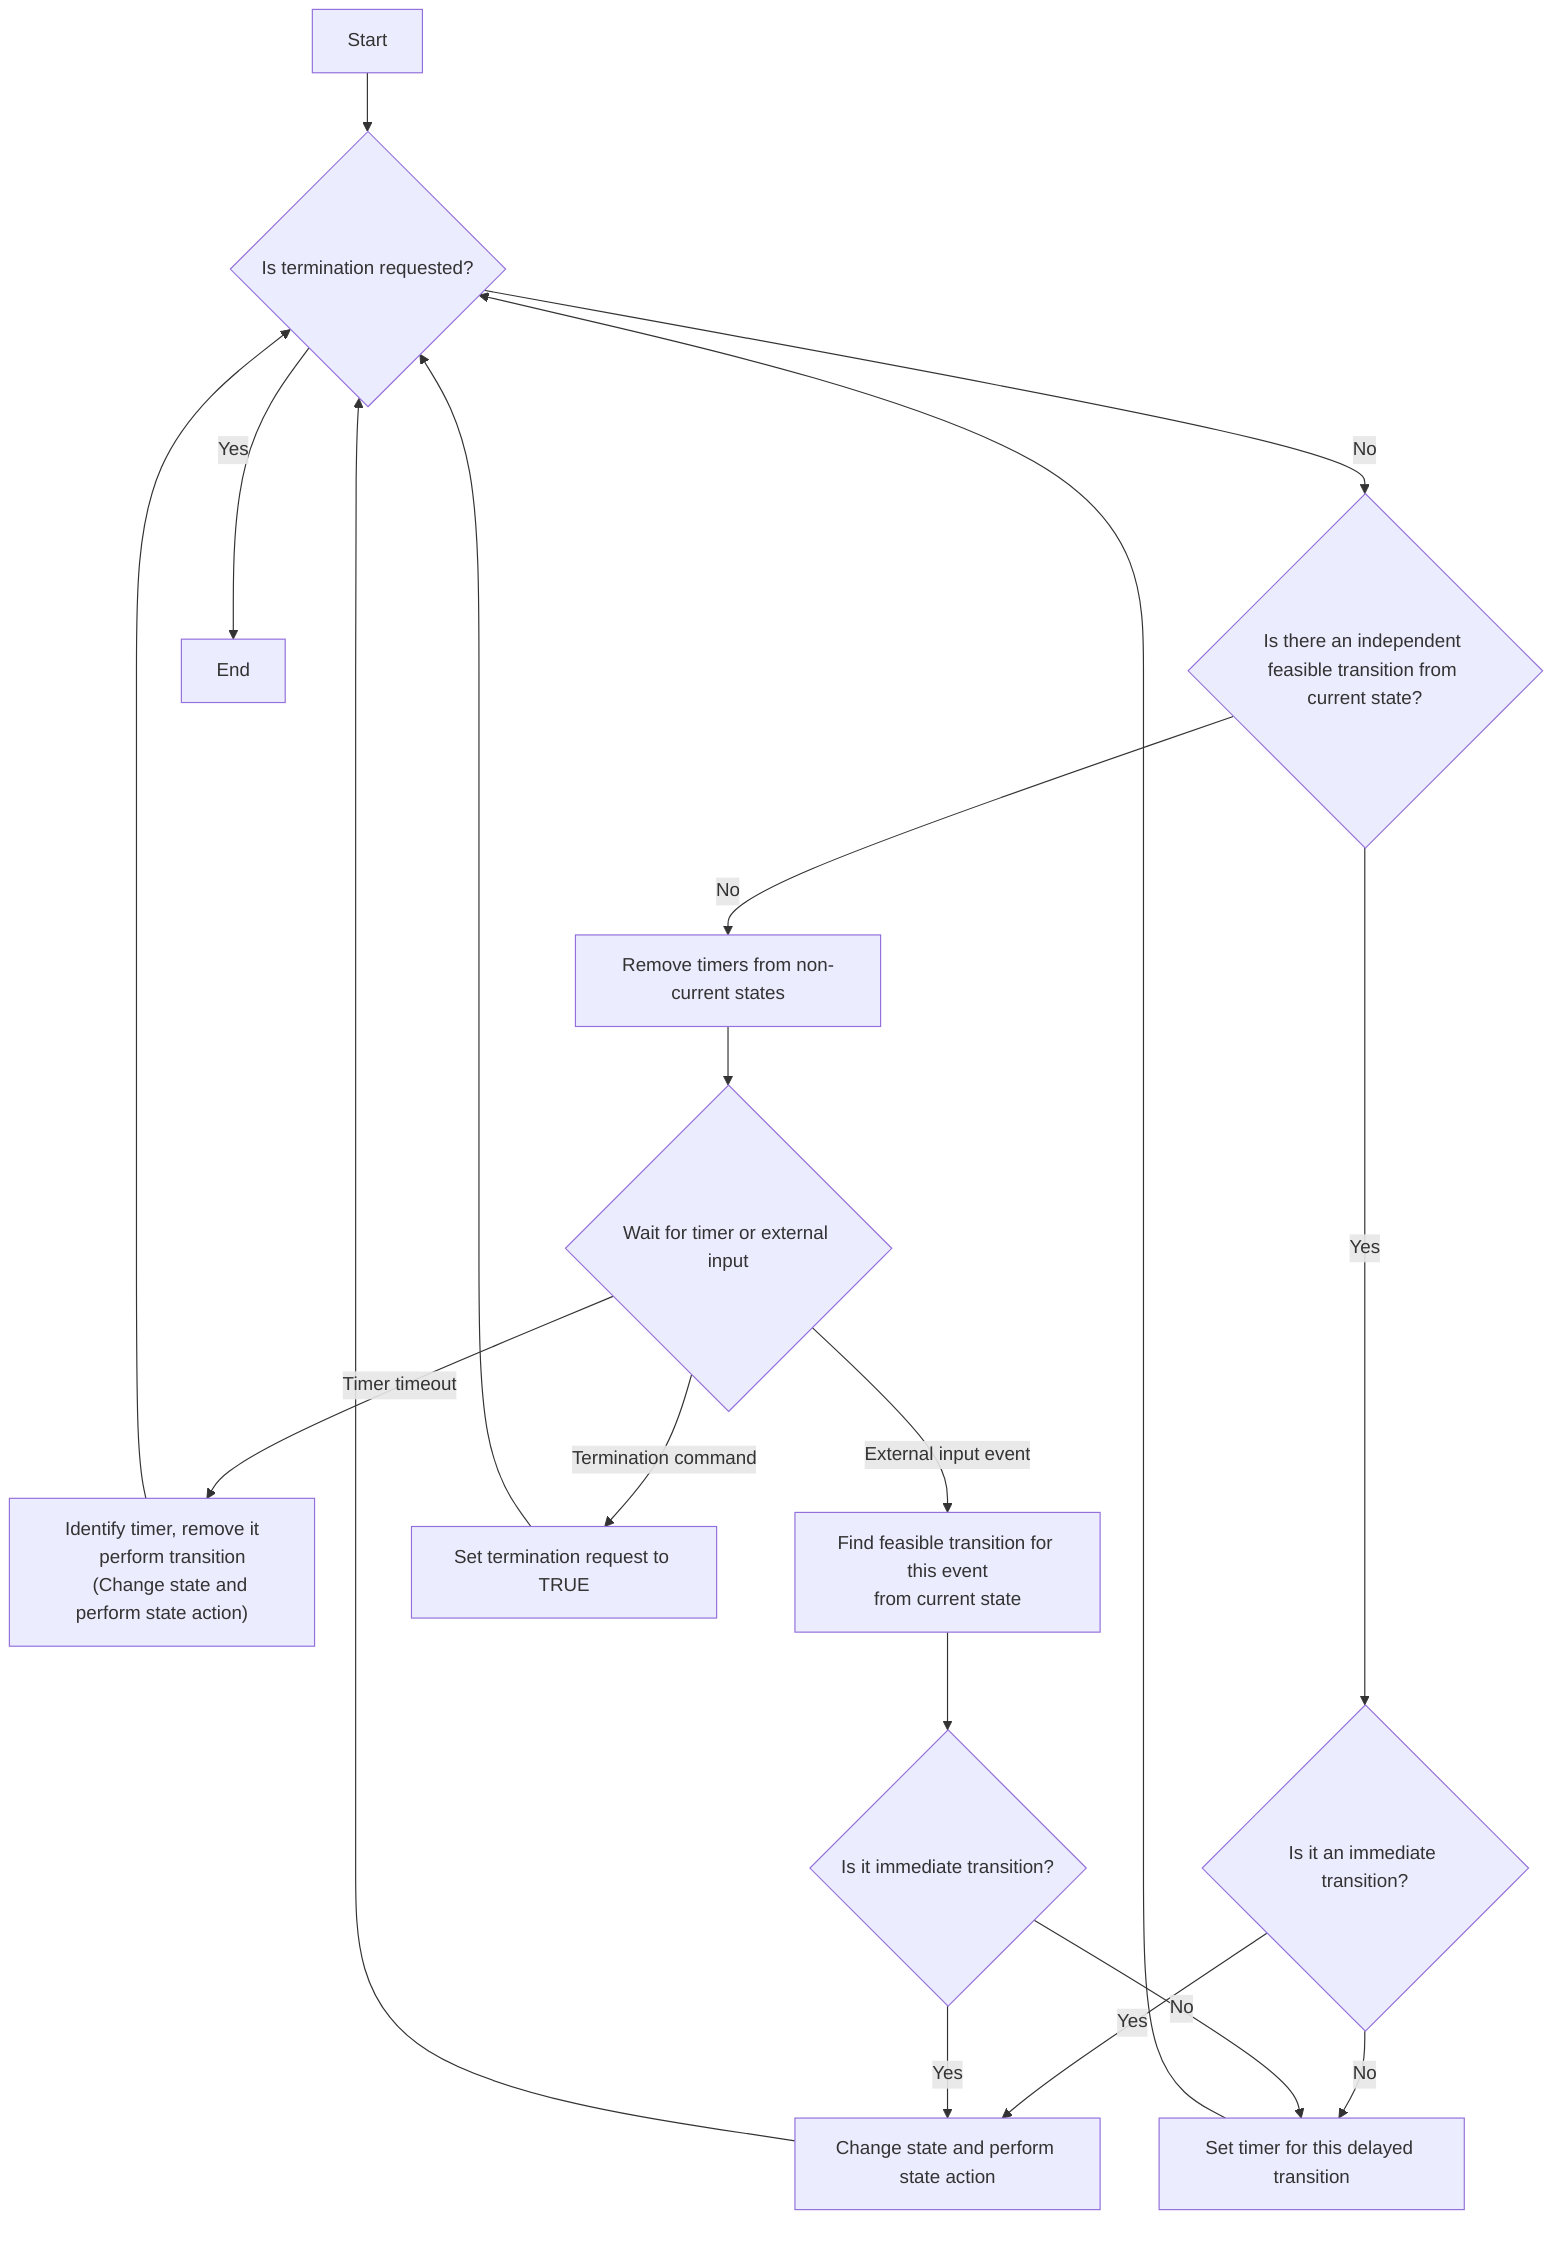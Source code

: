 flowchart TD
    A[Start] --> B{Is termination requested?}
    B -- No --> C{Is there an independent feasible transition from current state?}
    C -- Yes --> D{Is it an immediate transition?}
    D -- Yes --> E[Change state and perform state action]
    D -- No --> F[Set timer for this delayed transition]
    C -- No --> G[Remove timers from non-current states]
    G --> H{Wait for timer or external input}
    H -- Timer timeout --> I["Identify timer, remove it
    perform transition
    (Change state and perform state action)"]
    H -- External input event --> J[Find feasible transition for this event\nfrom current state]
    J --> K{Is it immediate transition?}
    K -- Yes --> E
    K -- No --> F
    H -- Termination command --> L[Set termination request to TRUE]
    B -- Yes --> M[End]
    
    E --> B
    F --> B
    I --> B
    L --> B